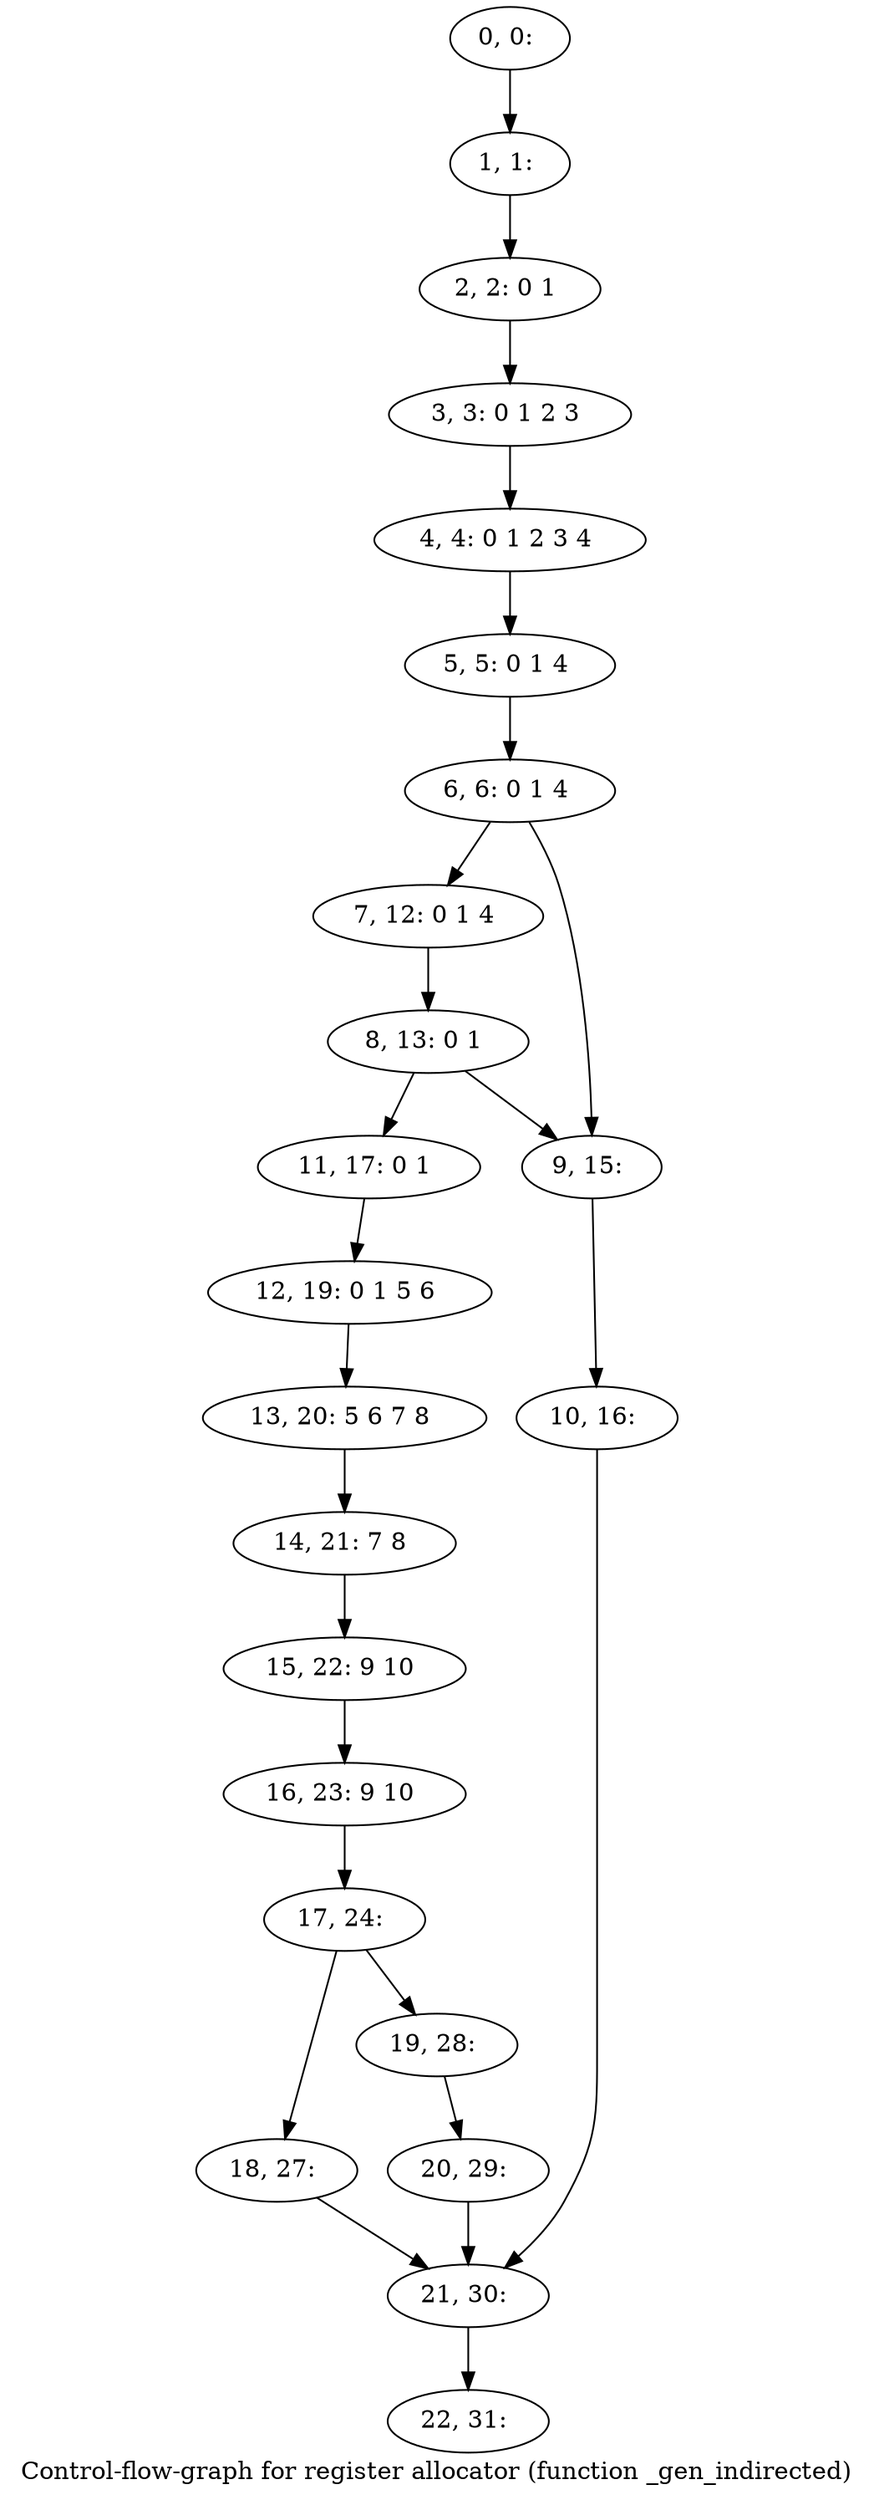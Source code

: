 digraph G {
graph [label="Control-flow-graph for register allocator (function _gen_indirected)"]
0[label="0, 0: "];
1[label="1, 1: "];
2[label="2, 2: 0 1 "];
3[label="3, 3: 0 1 2 3 "];
4[label="4, 4: 0 1 2 3 4 "];
5[label="5, 5: 0 1 4 "];
6[label="6, 6: 0 1 4 "];
7[label="7, 12: 0 1 4 "];
8[label="8, 13: 0 1 "];
9[label="9, 15: "];
10[label="10, 16: "];
11[label="11, 17: 0 1 "];
12[label="12, 19: 0 1 5 6 "];
13[label="13, 20: 5 6 7 8 "];
14[label="14, 21: 7 8 "];
15[label="15, 22: 9 10 "];
16[label="16, 23: 9 10 "];
17[label="17, 24: "];
18[label="18, 27: "];
19[label="19, 28: "];
20[label="20, 29: "];
21[label="21, 30: "];
22[label="22, 31: "];
0->1 ;
1->2 ;
2->3 ;
3->4 ;
4->5 ;
5->6 ;
6->7 ;
6->9 ;
7->8 ;
8->9 ;
8->11 ;
9->10 ;
10->21 ;
11->12 ;
12->13 ;
13->14 ;
14->15 ;
15->16 ;
16->17 ;
17->18 ;
17->19 ;
18->21 ;
19->20 ;
20->21 ;
21->22 ;
}
